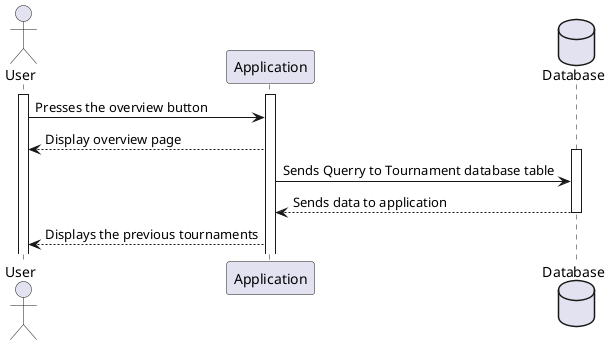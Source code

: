 @startuml SequenceOpen 

actor User as U
participant Application as A
database Database as D

activate U
activate A

U->A: Presses the overview button
A-->U:Display overview page
activate D
A->D: Sends Querry to Tournament database table
D-->A: Sends data to application
deactivate D
A-->U: Displays the previous tournaments






@endumel